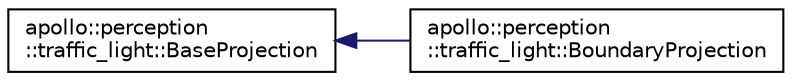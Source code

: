 digraph "Graphical Class Hierarchy"
{
  edge [fontname="Helvetica",fontsize="10",labelfontname="Helvetica",labelfontsize="10"];
  node [fontname="Helvetica",fontsize="10",shape=record];
  rankdir="LR";
  Node0 [label="apollo::perception\l::traffic_light::BaseProjection",height=0.2,width=0.4,color="black", fillcolor="white", style="filled",URL="$classapollo_1_1perception_1_1traffic__light_1_1BaseProjection.html"];
  Node0 -> Node1 [dir="back",color="midnightblue",fontsize="10",style="solid",fontname="Helvetica"];
  Node1 [label="apollo::perception\l::traffic_light::BoundaryProjection",height=0.2,width=0.4,color="black", fillcolor="white", style="filled",URL="$classapollo_1_1perception_1_1traffic__light_1_1BoundaryProjection.html"];
}
